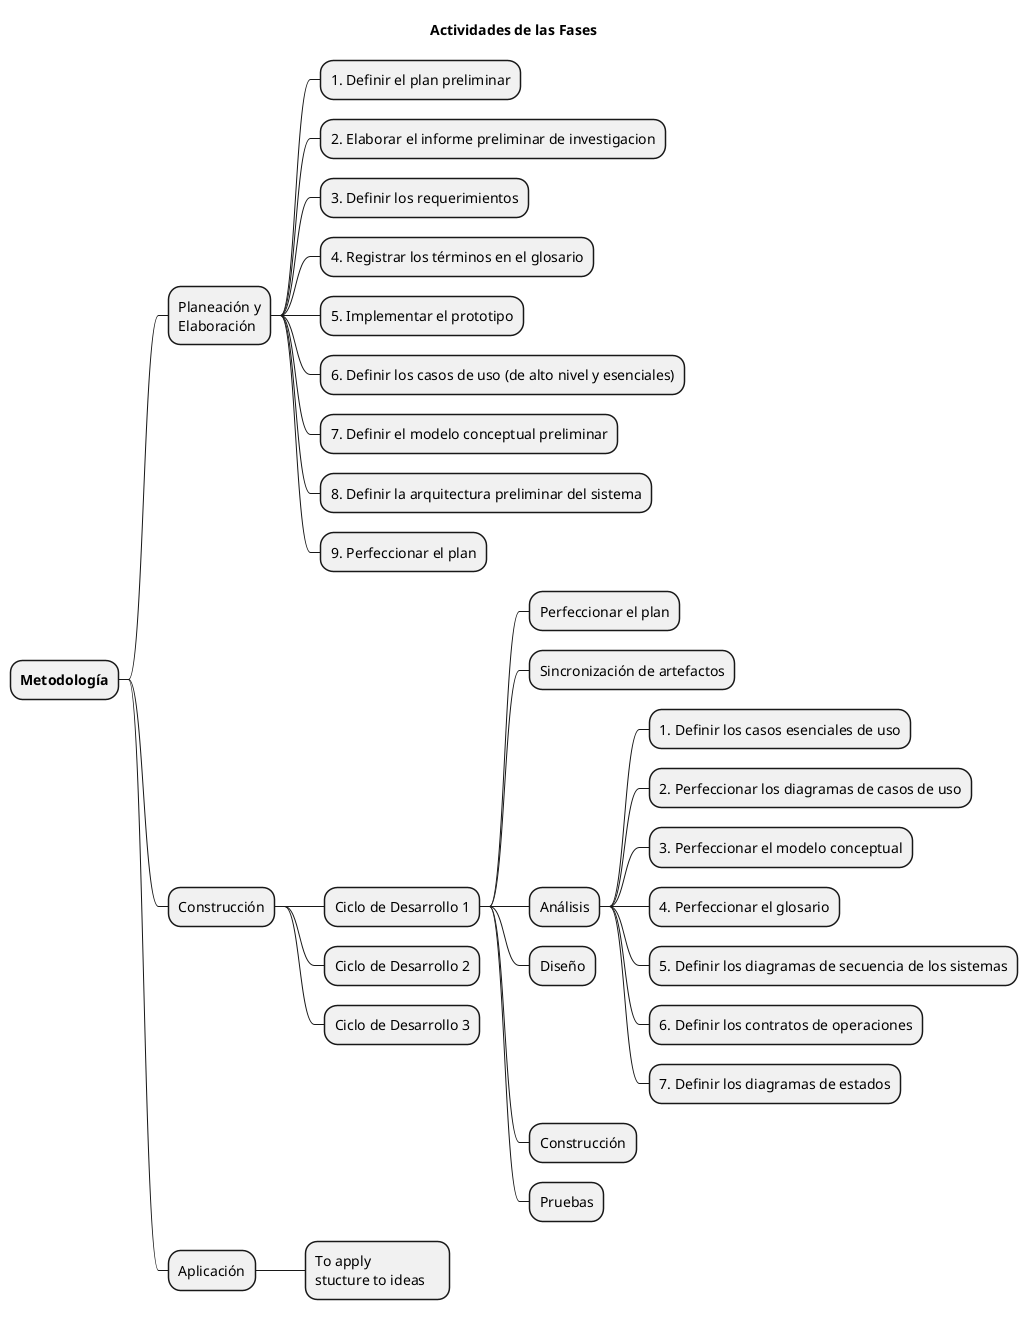 
@startmindmap UML y Patrones (Craig Larman)

' skin rose
skinparam classFontName Calibri
' skinparam shadowing false
' hide circle
' skinparam linetype ortho

title Actividades de las Fases

* <b>Metodología</b>

    ** Planeación y\nElaboración
        *** 1. Definir el plan preliminar
        *** 2. Elaborar el informe preliminar de investigacion
        *** 3. Definir los requerimientos
        *** 4. Registrar los términos en el glosario
        *** 5. Implementar el prototipo
        *** 6. Definir los casos de uso (de alto nivel y esenciales)
        *** 7. Definir el modelo conceptual preliminar
        *** 8. Definir la arquitectura preliminar del sistema
        *** 9. Perfeccionar el plan

    ** Construcción
        *** Ciclo de Desarrollo 1
            **** Perfeccionar el plan
            **** Sincronización de artefactos
            **** Análisis
                ***** 1. Definir los casos esenciales de uso
                ***** 2. Perfeccionar los diagramas de casos de uso
                ***** 3. Perfeccionar el modelo conceptual
                ***** 4. Perfeccionar el glosario
                ***** 5. Definir los diagramas de secuencia de los sistemas
                ***** 6. Definir los contratos de operaciones
                ***** 7. Definir los diagramas de estados
            **** Diseño
            **** Construcción
            **** Pruebas

        *** Ciclo de Desarrollo 2
        *** Ciclo de Desarrollo 3

    ** Aplicación
        *** To apply\nstucture to ideas    

@endmindmap